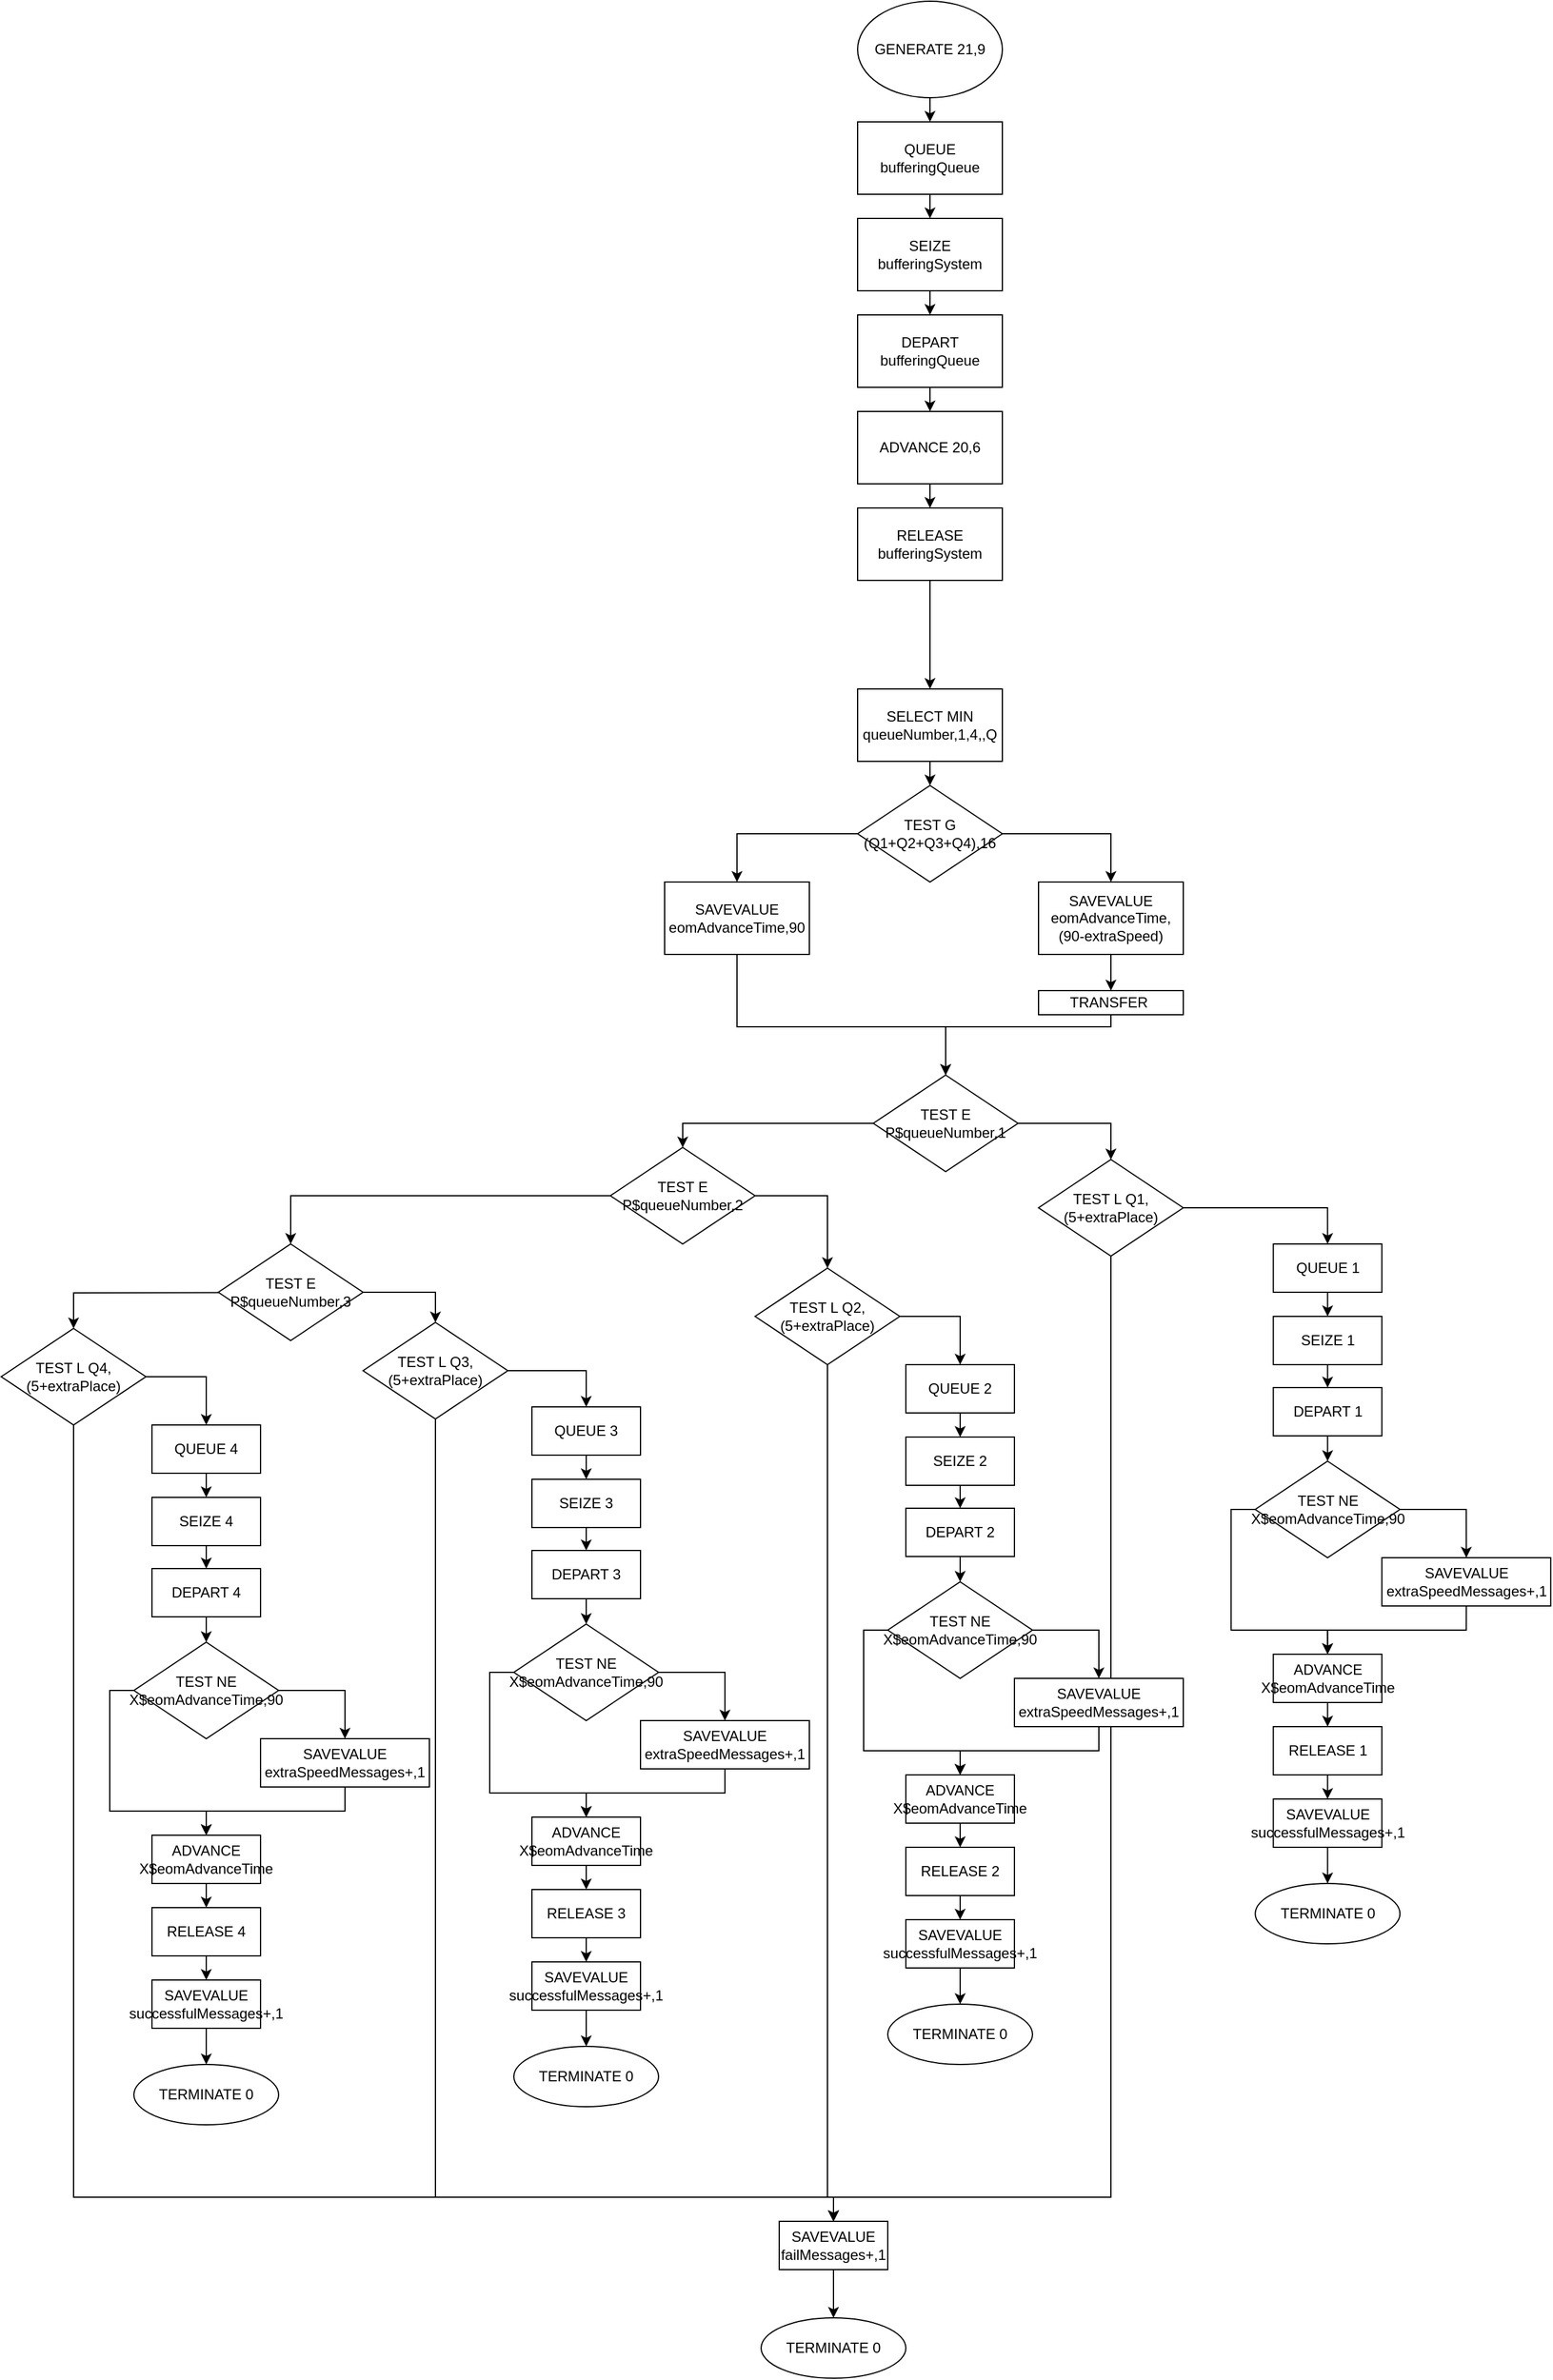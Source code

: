 <mxfile version="12.4.3" type="device" pages="1"><diagram id="3UbdH2HPJv88JcLorHLm" name="Page-1"><mxGraphModel dx="1791" dy="537" grid="1" gridSize="10" guides="1" tooltips="1" connect="1" arrows="1" fold="1" page="1" pageScale="1" pageWidth="827" pageHeight="1169" math="0" shadow="0"><root><mxCell id="0"/><mxCell id="1" parent="0"/><mxCell id="_mNHVhpw2_X6s8JeuK1V-9" style="edgeStyle=orthogonalEdgeStyle;rounded=0;orthogonalLoop=1;jettySize=auto;html=1;exitX=0.5;exitY=1;exitDx=0;exitDy=0;entryX=0.5;entryY=0;entryDx=0;entryDy=0;" edge="1" parent="1" source="_mNHVhpw2_X6s8JeuK1V-2" target="_mNHVhpw2_X6s8JeuK1V-3"><mxGeometry relative="1" as="geometry"/></mxCell><mxCell id="_mNHVhpw2_X6s8JeuK1V-2" value="GENERATE 21,9" style="ellipse;whiteSpace=wrap;html=1;" vertex="1" parent="1"><mxGeometry x="340" y="10" width="120" height="80" as="geometry"/></mxCell><mxCell id="_mNHVhpw2_X6s8JeuK1V-10" style="edgeStyle=orthogonalEdgeStyle;rounded=0;orthogonalLoop=1;jettySize=auto;html=1;exitX=0.5;exitY=1;exitDx=0;exitDy=0;entryX=0.5;entryY=0;entryDx=0;entryDy=0;" edge="1" parent="1" source="_mNHVhpw2_X6s8JeuK1V-3" target="_mNHVhpw2_X6s8JeuK1V-4"><mxGeometry relative="1" as="geometry"/></mxCell><mxCell id="_mNHVhpw2_X6s8JeuK1V-3" value="QUEUE bufferingQueue" style="rounded=0;whiteSpace=wrap;html=1;" vertex="1" parent="1"><mxGeometry x="340" y="110" width="120" height="60" as="geometry"/></mxCell><mxCell id="_mNHVhpw2_X6s8JeuK1V-11" style="edgeStyle=orthogonalEdgeStyle;rounded=0;orthogonalLoop=1;jettySize=auto;html=1;exitX=0.5;exitY=1;exitDx=0;exitDy=0;entryX=0.5;entryY=0;entryDx=0;entryDy=0;" edge="1" parent="1" source="_mNHVhpw2_X6s8JeuK1V-4" target="_mNHVhpw2_X6s8JeuK1V-5"><mxGeometry relative="1" as="geometry"/></mxCell><mxCell id="_mNHVhpw2_X6s8JeuK1V-4" value="SEIZE&lt;br&gt;bufferingSystem" style="rounded=0;whiteSpace=wrap;html=1;" vertex="1" parent="1"><mxGeometry x="340" y="190" width="120" height="60" as="geometry"/></mxCell><mxCell id="_mNHVhpw2_X6s8JeuK1V-12" style="edgeStyle=orthogonalEdgeStyle;rounded=0;orthogonalLoop=1;jettySize=auto;html=1;exitX=0.5;exitY=1;exitDx=0;exitDy=0;entryX=0.5;entryY=0;entryDx=0;entryDy=0;" edge="1" parent="1" source="_mNHVhpw2_X6s8JeuK1V-5" target="_mNHVhpw2_X6s8JeuK1V-6"><mxGeometry relative="1" as="geometry"/></mxCell><mxCell id="_mNHVhpw2_X6s8JeuK1V-5" value="DEPART&lt;br&gt;bufferingQueue" style="rounded=0;whiteSpace=wrap;html=1;" vertex="1" parent="1"><mxGeometry x="340" y="270" width="120" height="60" as="geometry"/></mxCell><mxCell id="_mNHVhpw2_X6s8JeuK1V-13" style="edgeStyle=orthogonalEdgeStyle;rounded=0;orthogonalLoop=1;jettySize=auto;html=1;exitX=0.5;exitY=1;exitDx=0;exitDy=0;entryX=0.5;entryY=0;entryDx=0;entryDy=0;" edge="1" parent="1" source="_mNHVhpw2_X6s8JeuK1V-6" target="_mNHVhpw2_X6s8JeuK1V-7"><mxGeometry relative="1" as="geometry"/></mxCell><mxCell id="_mNHVhpw2_X6s8JeuK1V-6" value="ADVANCE 20,6" style="rounded=0;whiteSpace=wrap;html=1;" vertex="1" parent="1"><mxGeometry x="340" y="350" width="120" height="60" as="geometry"/></mxCell><mxCell id="_mNHVhpw2_X6s8JeuK1V-14" style="edgeStyle=orthogonalEdgeStyle;rounded=0;orthogonalLoop=1;jettySize=auto;html=1;exitX=0.5;exitY=1;exitDx=0;exitDy=0;entryX=0.5;entryY=0;entryDx=0;entryDy=0;" edge="1" parent="1" source="_mNHVhpw2_X6s8JeuK1V-7" target="_mNHVhpw2_X6s8JeuK1V-15"><mxGeometry relative="1" as="geometry"><mxPoint x="400" y="540" as="targetPoint"/></mxGeometry></mxCell><mxCell id="_mNHVhpw2_X6s8JeuK1V-7" value="RELEASE&lt;br&gt;bufferingSystem" style="rounded=0;whiteSpace=wrap;html=1;" vertex="1" parent="1"><mxGeometry x="340" y="430" width="120" height="60" as="geometry"/></mxCell><mxCell id="_mNHVhpw2_X6s8JeuK1V-17" style="edgeStyle=orthogonalEdgeStyle;rounded=0;orthogonalLoop=1;jettySize=auto;html=1;exitX=0.5;exitY=1;exitDx=0;exitDy=0;entryX=0.5;entryY=0;entryDx=0;entryDy=0;" edge="1" parent="1" source="_mNHVhpw2_X6s8JeuK1V-15" target="_mNHVhpw2_X6s8JeuK1V-16"><mxGeometry relative="1" as="geometry"/></mxCell><mxCell id="_mNHVhpw2_X6s8JeuK1V-15" value="SELECT&amp;nbsp;&lt;span&gt;MIN queueNumber,1,4,,Q&lt;br&gt;&lt;/span&gt;" style="rounded=0;whiteSpace=wrap;html=1;" vertex="1" parent="1"><mxGeometry x="340" y="580" width="120" height="60" as="geometry"/></mxCell><mxCell id="_mNHVhpw2_X6s8JeuK1V-23" style="edgeStyle=orthogonalEdgeStyle;rounded=0;orthogonalLoop=1;jettySize=auto;html=1;exitX=1;exitY=0.5;exitDx=0;exitDy=0;entryX=0.5;entryY=0;entryDx=0;entryDy=0;" edge="1" parent="1" source="_mNHVhpw2_X6s8JeuK1V-16" target="_mNHVhpw2_X6s8JeuK1V-18"><mxGeometry relative="1" as="geometry"/></mxCell><mxCell id="_mNHVhpw2_X6s8JeuK1V-24" style="edgeStyle=orthogonalEdgeStyle;rounded=0;orthogonalLoop=1;jettySize=auto;html=1;exitX=0;exitY=0.5;exitDx=0;exitDy=0;entryX=0.5;entryY=0;entryDx=0;entryDy=0;" edge="1" parent="1" source="_mNHVhpw2_X6s8JeuK1V-16" target="_mNHVhpw2_X6s8JeuK1V-21"><mxGeometry relative="1" as="geometry"/></mxCell><mxCell id="_mNHVhpw2_X6s8JeuK1V-16" value="TEST G (Q1+Q2+Q3+Q4),16" style="rhombus;whiteSpace=wrap;html=1;" vertex="1" parent="1"><mxGeometry x="340" y="660" width="120" height="80" as="geometry"/></mxCell><mxCell id="_mNHVhpw2_X6s8JeuK1V-22" style="edgeStyle=orthogonalEdgeStyle;rounded=0;orthogonalLoop=1;jettySize=auto;html=1;exitX=0.5;exitY=1;exitDx=0;exitDy=0;entryX=0.5;entryY=0;entryDx=0;entryDy=0;" edge="1" parent="1" source="_mNHVhpw2_X6s8JeuK1V-18" target="_mNHVhpw2_X6s8JeuK1V-19"><mxGeometry relative="1" as="geometry"/></mxCell><mxCell id="_mNHVhpw2_X6s8JeuK1V-18" value="&lt;div&gt;SAVEVALUE eomAdvanceTime,(90-extraSpeed)&lt;/div&gt;" style="rounded=0;whiteSpace=wrap;html=1;" vertex="1" parent="1"><mxGeometry x="490" y="740" width="120" height="60" as="geometry"/></mxCell><mxCell id="_mNHVhpw2_X6s8JeuK1V-28" style="edgeStyle=orthogonalEdgeStyle;rounded=0;orthogonalLoop=1;jettySize=auto;html=1;exitX=0.5;exitY=1;exitDx=0;exitDy=0;entryX=0.5;entryY=0;entryDx=0;entryDy=0;" edge="1" parent="1" source="_mNHVhpw2_X6s8JeuK1V-19" target="_mNHVhpw2_X6s8JeuK1V-27"><mxGeometry relative="1" as="geometry"><Array as="points"><mxPoint x="550" y="860"/><mxPoint x="413" y="860"/></Array></mxGeometry></mxCell><mxCell id="_mNHVhpw2_X6s8JeuK1V-19" value="TRANSFER&amp;nbsp;" style="rounded=0;whiteSpace=wrap;html=1;" vertex="1" parent="1"><mxGeometry x="490" y="830" width="120" height="20" as="geometry"/></mxCell><mxCell id="_mNHVhpw2_X6s8JeuK1V-29" style="edgeStyle=orthogonalEdgeStyle;rounded=0;orthogonalLoop=1;jettySize=auto;html=1;exitX=0.5;exitY=1;exitDx=0;exitDy=0;entryX=0.5;entryY=0;entryDx=0;entryDy=0;" edge="1" parent="1" source="_mNHVhpw2_X6s8JeuK1V-21" target="_mNHVhpw2_X6s8JeuK1V-27"><mxGeometry relative="1" as="geometry"><Array as="points"><mxPoint x="240" y="860"/><mxPoint x="413" y="860"/></Array></mxGeometry></mxCell><mxCell id="_mNHVhpw2_X6s8JeuK1V-21" value="SAVEVALUE eomAdvanceTime,90" style="rounded=0;whiteSpace=wrap;html=1;" vertex="1" parent="1"><mxGeometry x="180" y="740" width="120" height="60" as="geometry"/></mxCell><mxCell id="_mNHVhpw2_X6s8JeuK1V-31" style="edgeStyle=orthogonalEdgeStyle;rounded=0;orthogonalLoop=1;jettySize=auto;html=1;exitX=1;exitY=0.5;exitDx=0;exitDy=0;entryX=0.5;entryY=0;entryDx=0;entryDy=0;" edge="1" parent="1" source="_mNHVhpw2_X6s8JeuK1V-27" target="_mNHVhpw2_X6s8JeuK1V-30"><mxGeometry relative="1" as="geometry"/></mxCell><mxCell id="_mNHVhpw2_X6s8JeuK1V-78" style="edgeStyle=orthogonalEdgeStyle;rounded=0;orthogonalLoop=1;jettySize=auto;html=1;exitX=0;exitY=0.5;exitDx=0;exitDy=0;entryX=0.5;entryY=0;entryDx=0;entryDy=0;" edge="1" parent="1" source="_mNHVhpw2_X6s8JeuK1V-27" target="_mNHVhpw2_X6s8JeuK1V-56"><mxGeometry relative="1" as="geometry"/></mxCell><mxCell id="_mNHVhpw2_X6s8JeuK1V-27" value="TEST E P$queueNumber,1" style="rhombus;whiteSpace=wrap;html=1;" vertex="1" parent="1"><mxGeometry x="353" y="900" width="120" height="80" as="geometry"/></mxCell><mxCell id="_mNHVhpw2_X6s8JeuK1V-123" style="edgeStyle=orthogonalEdgeStyle;rounded=0;orthogonalLoop=1;jettySize=auto;html=1;exitX=1;exitY=0.5;exitDx=0;exitDy=0;entryX=0.5;entryY=0;entryDx=0;entryDy=0;" edge="1" parent="1" source="_mNHVhpw2_X6s8JeuK1V-30" target="_mNHVhpw2_X6s8JeuK1V-34"><mxGeometry relative="1" as="geometry"/></mxCell><mxCell id="_mNHVhpw2_X6s8JeuK1V-133" style="edgeStyle=orthogonalEdgeStyle;rounded=0;orthogonalLoop=1;jettySize=auto;html=1;exitX=0;exitY=0.5;exitDx=0;exitDy=0;entryX=0.5;entryY=0;entryDx=0;entryDy=0;" edge="1" parent="1" source="_mNHVhpw2_X6s8JeuK1V-30" target="_mNHVhpw2_X6s8JeuK1V-129"><mxGeometry relative="1" as="geometry"><Array as="points"><mxPoint x="550" y="1010"/><mxPoint x="550" y="1830"/></Array></mxGeometry></mxCell><mxCell id="_mNHVhpw2_X6s8JeuK1V-30" value="TEST L Q1,(5+extraPlace)" style="rhombus;whiteSpace=wrap;html=1;" vertex="1" parent="1"><mxGeometry x="490" y="970" width="120" height="80" as="geometry"/></mxCell><mxCell id="_mNHVhpw2_X6s8JeuK1V-47" style="edgeStyle=orthogonalEdgeStyle;rounded=0;orthogonalLoop=1;jettySize=auto;html=1;exitX=0.5;exitY=1;exitDx=0;exitDy=0;entryX=0.5;entryY=0;entryDx=0;entryDy=0;" edge="1" parent="1" source="_mNHVhpw2_X6s8JeuK1V-34" target="_mNHVhpw2_X6s8JeuK1V-35"><mxGeometry relative="1" as="geometry"/></mxCell><mxCell id="_mNHVhpw2_X6s8JeuK1V-34" value="QUEUE 1" style="rounded=0;whiteSpace=wrap;html=1;" vertex="1" parent="1"><mxGeometry x="684.64" y="1040" width="90" height="40" as="geometry"/></mxCell><mxCell id="_mNHVhpw2_X6s8JeuK1V-48" style="edgeStyle=orthogonalEdgeStyle;rounded=0;orthogonalLoop=1;jettySize=auto;html=1;exitX=0.5;exitY=1;exitDx=0;exitDy=0;entryX=0.5;entryY=0;entryDx=0;entryDy=0;" edge="1" parent="1" source="_mNHVhpw2_X6s8JeuK1V-35" target="_mNHVhpw2_X6s8JeuK1V-36"><mxGeometry relative="1" as="geometry"/></mxCell><mxCell id="_mNHVhpw2_X6s8JeuK1V-35" value="SEIZE 1" style="rounded=0;whiteSpace=wrap;html=1;" vertex="1" parent="1"><mxGeometry x="684.64" y="1100" width="90" height="40" as="geometry"/></mxCell><mxCell id="_mNHVhpw2_X6s8JeuK1V-49" style="edgeStyle=orthogonalEdgeStyle;rounded=0;orthogonalLoop=1;jettySize=auto;html=1;exitX=0.5;exitY=1;exitDx=0;exitDy=0;entryX=0.5;entryY=0;entryDx=0;entryDy=0;" edge="1" parent="1" source="_mNHVhpw2_X6s8JeuK1V-36" target="_mNHVhpw2_X6s8JeuK1V-38"><mxGeometry relative="1" as="geometry"/></mxCell><mxCell id="_mNHVhpw2_X6s8JeuK1V-36" value="DEPART 1" style="rounded=0;whiteSpace=wrap;html=1;" vertex="1" parent="1"><mxGeometry x="684.64" y="1159" width="90" height="40" as="geometry"/></mxCell><mxCell id="_mNHVhpw2_X6s8JeuK1V-50" style="edgeStyle=orthogonalEdgeStyle;rounded=0;orthogonalLoop=1;jettySize=auto;html=1;exitX=1;exitY=0.5;exitDx=0;exitDy=0;entryX=0.5;entryY=0;entryDx=0;entryDy=0;" edge="1" parent="1" source="_mNHVhpw2_X6s8JeuK1V-38" target="_mNHVhpw2_X6s8JeuK1V-41"><mxGeometry relative="1" as="geometry"/></mxCell><mxCell id="_mNHVhpw2_X6s8JeuK1V-52" style="edgeStyle=orthogonalEdgeStyle;rounded=0;orthogonalLoop=1;jettySize=auto;html=1;exitX=0;exitY=0.5;exitDx=0;exitDy=0;entryX=0.5;entryY=0;entryDx=0;entryDy=0;" edge="1" parent="1" source="_mNHVhpw2_X6s8JeuK1V-38" target="_mNHVhpw2_X6s8JeuK1V-42"><mxGeometry relative="1" as="geometry"><Array as="points"><mxPoint x="649.64" y="1260"/><mxPoint x="649.64" y="1360"/><mxPoint x="729.64" y="1360"/></Array></mxGeometry></mxCell><mxCell id="_mNHVhpw2_X6s8JeuK1V-38" value="TEST NE X$eomAdvanceTime,90" style="rhombus;whiteSpace=wrap;html=1;" vertex="1" parent="1"><mxGeometry x="669.64" y="1220" width="120" height="80" as="geometry"/></mxCell><mxCell id="_mNHVhpw2_X6s8JeuK1V-51" style="edgeStyle=orthogonalEdgeStyle;rounded=0;orthogonalLoop=1;jettySize=auto;html=1;exitX=0.5;exitY=1;exitDx=0;exitDy=0;entryX=0.5;entryY=0;entryDx=0;entryDy=0;" edge="1" parent="1" source="_mNHVhpw2_X6s8JeuK1V-41" target="_mNHVhpw2_X6s8JeuK1V-42"><mxGeometry relative="1" as="geometry"/></mxCell><mxCell id="_mNHVhpw2_X6s8JeuK1V-41" value="SAVEVALUE extraSpeedMessages+,1" style="rounded=0;whiteSpace=wrap;html=1;" vertex="1" parent="1"><mxGeometry x="774.64" y="1300" width="140" height="40" as="geometry"/></mxCell><mxCell id="_mNHVhpw2_X6s8JeuK1V-53" style="edgeStyle=orthogonalEdgeStyle;rounded=0;orthogonalLoop=1;jettySize=auto;html=1;exitX=0.5;exitY=1;exitDx=0;exitDy=0;entryX=0.5;entryY=0;entryDx=0;entryDy=0;" edge="1" parent="1" source="_mNHVhpw2_X6s8JeuK1V-42" target="_mNHVhpw2_X6s8JeuK1V-43"><mxGeometry relative="1" as="geometry"/></mxCell><mxCell id="_mNHVhpw2_X6s8JeuK1V-42" value="ADVANCE X$eomAdvanceTime" style="rounded=0;whiteSpace=wrap;html=1;" vertex="1" parent="1"><mxGeometry x="684.64" y="1380" width="90" height="40" as="geometry"/></mxCell><mxCell id="_mNHVhpw2_X6s8JeuK1V-54" style="edgeStyle=orthogonalEdgeStyle;rounded=0;orthogonalLoop=1;jettySize=auto;html=1;exitX=0.5;exitY=1;exitDx=0;exitDy=0;entryX=0.5;entryY=0;entryDx=0;entryDy=0;" edge="1" parent="1" source="_mNHVhpw2_X6s8JeuK1V-43" target="_mNHVhpw2_X6s8JeuK1V-44"><mxGeometry relative="1" as="geometry"/></mxCell><mxCell id="_mNHVhpw2_X6s8JeuK1V-43" value="RELEASE 1" style="rounded=0;whiteSpace=wrap;html=1;" vertex="1" parent="1"><mxGeometry x="684.64" y="1440" width="90" height="40" as="geometry"/></mxCell><mxCell id="_mNHVhpw2_X6s8JeuK1V-55" style="edgeStyle=orthogonalEdgeStyle;rounded=0;orthogonalLoop=1;jettySize=auto;html=1;exitX=0.5;exitY=1;exitDx=0;exitDy=0;entryX=0.5;entryY=0;entryDx=0;entryDy=0;" edge="1" parent="1" source="_mNHVhpw2_X6s8JeuK1V-44" target="_mNHVhpw2_X6s8JeuK1V-45"><mxGeometry relative="1" as="geometry"/></mxCell><mxCell id="_mNHVhpw2_X6s8JeuK1V-44" value="SAVEVALUE successfulMessages+,1" style="rounded=0;whiteSpace=wrap;html=1;" vertex="1" parent="1"><mxGeometry x="684.64" y="1500" width="90" height="40" as="geometry"/></mxCell><mxCell id="_mNHVhpw2_X6s8JeuK1V-45" value="TERMINATE 0" style="ellipse;whiteSpace=wrap;html=1;" vertex="1" parent="1"><mxGeometry x="669.64" y="1570" width="120" height="50" as="geometry"/></mxCell><mxCell id="_mNHVhpw2_X6s8JeuK1V-79" style="edgeStyle=orthogonalEdgeStyle;rounded=0;orthogonalLoop=1;jettySize=auto;html=1;exitX=1;exitY=0.5;exitDx=0;exitDy=0;entryX=0.5;entryY=0;entryDx=0;entryDy=0;" edge="1" parent="1" source="_mNHVhpw2_X6s8JeuK1V-56" target="_mNHVhpw2_X6s8JeuK1V-59"><mxGeometry relative="1" as="geometry"/></mxCell><mxCell id="_mNHVhpw2_X6s8JeuK1V-128" style="edgeStyle=orthogonalEdgeStyle;rounded=0;orthogonalLoop=1;jettySize=auto;html=1;exitX=0;exitY=0.5;exitDx=0;exitDy=0;entryX=0.5;entryY=0;entryDx=0;entryDy=0;" edge="1" parent="1" source="_mNHVhpw2_X6s8JeuK1V-56" target="_mNHVhpw2_X6s8JeuK1V-80"><mxGeometry relative="1" as="geometry"><mxPoint x="-320" y="1050" as="targetPoint"/></mxGeometry></mxCell><mxCell id="_mNHVhpw2_X6s8JeuK1V-56" value="TEST E P$queueNumber,2" style="rhombus;whiteSpace=wrap;html=1;" vertex="1" parent="1"><mxGeometry x="135" y="960" width="120" height="80" as="geometry"/></mxCell><mxCell id="_mNHVhpw2_X6s8JeuK1V-124" style="edgeStyle=orthogonalEdgeStyle;rounded=0;orthogonalLoop=1;jettySize=auto;html=1;exitX=1;exitY=0.5;exitDx=0;exitDy=0;entryX=0.5;entryY=0;entryDx=0;entryDy=0;" edge="1" parent="1" source="_mNHVhpw2_X6s8JeuK1V-59" target="_mNHVhpw2_X6s8JeuK1V-61"><mxGeometry relative="1" as="geometry"/></mxCell><mxCell id="_mNHVhpw2_X6s8JeuK1V-132" style="edgeStyle=orthogonalEdgeStyle;rounded=0;orthogonalLoop=1;jettySize=auto;html=1;exitX=0;exitY=0.5;exitDx=0;exitDy=0;entryX=0.5;entryY=0;entryDx=0;entryDy=0;" edge="1" parent="1" source="_mNHVhpw2_X6s8JeuK1V-59" target="_mNHVhpw2_X6s8JeuK1V-129"><mxGeometry relative="1" as="geometry"><Array as="points"><mxPoint x="315" y="1100"/><mxPoint x="315" y="1830"/></Array></mxGeometry></mxCell><mxCell id="_mNHVhpw2_X6s8JeuK1V-59" value="TEST L Q2,(5+extraPlace)" style="rhombus;whiteSpace=wrap;html=1;" vertex="1" parent="1"><mxGeometry x="255" y="1060" width="120" height="80" as="geometry"/></mxCell><mxCell id="_mNHVhpw2_X6s8JeuK1V-60" style="edgeStyle=orthogonalEdgeStyle;rounded=0;orthogonalLoop=1;jettySize=auto;html=1;exitX=0.5;exitY=1;exitDx=0;exitDy=0;entryX=0.5;entryY=0;entryDx=0;entryDy=0;" edge="1" parent="1" source="_mNHVhpw2_X6s8JeuK1V-61" target="_mNHVhpw2_X6s8JeuK1V-63"><mxGeometry relative="1" as="geometry"/></mxCell><mxCell id="_mNHVhpw2_X6s8JeuK1V-61" value="QUEUE 2" style="rounded=0;whiteSpace=wrap;html=1;" vertex="1" parent="1"><mxGeometry x="380" y="1140" width="90" height="40" as="geometry"/></mxCell><mxCell id="_mNHVhpw2_X6s8JeuK1V-62" style="edgeStyle=orthogonalEdgeStyle;rounded=0;orthogonalLoop=1;jettySize=auto;html=1;exitX=0.5;exitY=1;exitDx=0;exitDy=0;entryX=0.5;entryY=0;entryDx=0;entryDy=0;" edge="1" parent="1" source="_mNHVhpw2_X6s8JeuK1V-63" target="_mNHVhpw2_X6s8JeuK1V-65"><mxGeometry relative="1" as="geometry"/></mxCell><mxCell id="_mNHVhpw2_X6s8JeuK1V-63" value="SEIZE 2" style="rounded=0;whiteSpace=wrap;html=1;" vertex="1" parent="1"><mxGeometry x="380" y="1200" width="90" height="40" as="geometry"/></mxCell><mxCell id="_mNHVhpw2_X6s8JeuK1V-64" style="edgeStyle=orthogonalEdgeStyle;rounded=0;orthogonalLoop=1;jettySize=auto;html=1;exitX=0.5;exitY=1;exitDx=0;exitDy=0;entryX=0.5;entryY=0;entryDx=0;entryDy=0;" edge="1" parent="1" source="_mNHVhpw2_X6s8JeuK1V-65" target="_mNHVhpw2_X6s8JeuK1V-68"><mxGeometry relative="1" as="geometry"/></mxCell><mxCell id="_mNHVhpw2_X6s8JeuK1V-65" value="DEPART 2" style="rounded=0;whiteSpace=wrap;html=1;" vertex="1" parent="1"><mxGeometry x="380" y="1259" width="90" height="40" as="geometry"/></mxCell><mxCell id="_mNHVhpw2_X6s8JeuK1V-66" style="edgeStyle=orthogonalEdgeStyle;rounded=0;orthogonalLoop=1;jettySize=auto;html=1;exitX=1;exitY=0.5;exitDx=0;exitDy=0;entryX=0.5;entryY=0;entryDx=0;entryDy=0;" edge="1" parent="1" source="_mNHVhpw2_X6s8JeuK1V-68" target="_mNHVhpw2_X6s8JeuK1V-70"><mxGeometry relative="1" as="geometry"/></mxCell><mxCell id="_mNHVhpw2_X6s8JeuK1V-67" style="edgeStyle=orthogonalEdgeStyle;rounded=0;orthogonalLoop=1;jettySize=auto;html=1;exitX=0;exitY=0.5;exitDx=0;exitDy=0;entryX=0.5;entryY=0;entryDx=0;entryDy=0;" edge="1" parent="1" source="_mNHVhpw2_X6s8JeuK1V-68" target="_mNHVhpw2_X6s8JeuK1V-72"><mxGeometry relative="1" as="geometry"><Array as="points"><mxPoint x="345" y="1360"/><mxPoint x="345" y="1460"/><mxPoint x="425" y="1460"/></Array></mxGeometry></mxCell><mxCell id="_mNHVhpw2_X6s8JeuK1V-68" value="TEST NE X$eomAdvanceTime,90" style="rhombus;whiteSpace=wrap;html=1;" vertex="1" parent="1"><mxGeometry x="365" y="1320" width="120" height="80" as="geometry"/></mxCell><mxCell id="_mNHVhpw2_X6s8JeuK1V-69" style="edgeStyle=orthogonalEdgeStyle;rounded=0;orthogonalLoop=1;jettySize=auto;html=1;exitX=0.5;exitY=1;exitDx=0;exitDy=0;entryX=0.5;entryY=0;entryDx=0;entryDy=0;" edge="1" parent="1" source="_mNHVhpw2_X6s8JeuK1V-70" target="_mNHVhpw2_X6s8JeuK1V-72"><mxGeometry relative="1" as="geometry"/></mxCell><mxCell id="_mNHVhpw2_X6s8JeuK1V-70" value="SAVEVALUE extraSpeedMessages+,1" style="rounded=0;whiteSpace=wrap;html=1;" vertex="1" parent="1"><mxGeometry x="470" y="1400" width="140" height="40" as="geometry"/></mxCell><mxCell id="_mNHVhpw2_X6s8JeuK1V-71" style="edgeStyle=orthogonalEdgeStyle;rounded=0;orthogonalLoop=1;jettySize=auto;html=1;exitX=0.5;exitY=1;exitDx=0;exitDy=0;entryX=0.5;entryY=0;entryDx=0;entryDy=0;" edge="1" parent="1" source="_mNHVhpw2_X6s8JeuK1V-72" target="_mNHVhpw2_X6s8JeuK1V-74"><mxGeometry relative="1" as="geometry"/></mxCell><mxCell id="_mNHVhpw2_X6s8JeuK1V-72" value="ADVANCE X$eomAdvanceTime" style="rounded=0;whiteSpace=wrap;html=1;" vertex="1" parent="1"><mxGeometry x="380" y="1480" width="90" height="40" as="geometry"/></mxCell><mxCell id="_mNHVhpw2_X6s8JeuK1V-73" style="edgeStyle=orthogonalEdgeStyle;rounded=0;orthogonalLoop=1;jettySize=auto;html=1;exitX=0.5;exitY=1;exitDx=0;exitDy=0;entryX=0.5;entryY=0;entryDx=0;entryDy=0;" edge="1" parent="1" source="_mNHVhpw2_X6s8JeuK1V-74" target="_mNHVhpw2_X6s8JeuK1V-76"><mxGeometry relative="1" as="geometry"/></mxCell><mxCell id="_mNHVhpw2_X6s8JeuK1V-74" value="RELEASE 2" style="rounded=0;whiteSpace=wrap;html=1;" vertex="1" parent="1"><mxGeometry x="380" y="1540" width="90" height="40" as="geometry"/></mxCell><mxCell id="_mNHVhpw2_X6s8JeuK1V-75" style="edgeStyle=orthogonalEdgeStyle;rounded=0;orthogonalLoop=1;jettySize=auto;html=1;exitX=0.5;exitY=1;exitDx=0;exitDy=0;entryX=0.5;entryY=0;entryDx=0;entryDy=0;" edge="1" parent="1" source="_mNHVhpw2_X6s8JeuK1V-76" target="_mNHVhpw2_X6s8JeuK1V-77"><mxGeometry relative="1" as="geometry"/></mxCell><mxCell id="_mNHVhpw2_X6s8JeuK1V-76" value="SAVEVALUE successfulMessages+,1" style="rounded=0;whiteSpace=wrap;html=1;" vertex="1" parent="1"><mxGeometry x="380" y="1600" width="90" height="40" as="geometry"/></mxCell><mxCell id="_mNHVhpw2_X6s8JeuK1V-77" value="TERMINATE 0" style="ellipse;whiteSpace=wrap;html=1;" vertex="1" parent="1"><mxGeometry x="365" y="1670" width="120" height="50" as="geometry"/></mxCell><mxCell id="_mNHVhpw2_X6s8JeuK1V-102" style="edgeStyle=orthogonalEdgeStyle;rounded=0;orthogonalLoop=1;jettySize=auto;html=1;exitX=1;exitY=0.5;exitDx=0;exitDy=0;entryX=0.5;entryY=0;entryDx=0;entryDy=0;" edge="1" parent="1" source="_mNHVhpw2_X6s8JeuK1V-80" target="_mNHVhpw2_X6s8JeuK1V-83"><mxGeometry relative="1" as="geometry"/></mxCell><mxCell id="_mNHVhpw2_X6s8JeuK1V-127" style="edgeStyle=orthogonalEdgeStyle;rounded=0;orthogonalLoop=1;jettySize=auto;html=1;exitX=0;exitY=0.5;exitDx=0;exitDy=0;entryX=0.5;entryY=0;entryDx=0;entryDy=0;" edge="1" parent="1" target="_mNHVhpw2_X6s8JeuK1V-104"><mxGeometry relative="1" as="geometry"><mxPoint x="-70" y="1080" as="sourcePoint"/></mxGeometry></mxCell><mxCell id="_mNHVhpw2_X6s8JeuK1V-80" value="TEST E P$queueNumber,3" style="rhombus;whiteSpace=wrap;html=1;" vertex="1" parent="1"><mxGeometry x="-190" y="1040" width="120" height="80" as="geometry"/></mxCell><mxCell id="_mNHVhpw2_X6s8JeuK1V-125" style="edgeStyle=orthogonalEdgeStyle;rounded=0;orthogonalLoop=1;jettySize=auto;html=1;exitX=1;exitY=0.5;exitDx=0;exitDy=0;entryX=0.5;entryY=0;entryDx=0;entryDy=0;" edge="1" parent="1" source="_mNHVhpw2_X6s8JeuK1V-83" target="_mNHVhpw2_X6s8JeuK1V-85"><mxGeometry relative="1" as="geometry"/></mxCell><mxCell id="_mNHVhpw2_X6s8JeuK1V-134" style="edgeStyle=orthogonalEdgeStyle;rounded=0;orthogonalLoop=1;jettySize=auto;html=1;exitX=0.5;exitY=1;exitDx=0;exitDy=0;entryX=0.5;entryY=0;entryDx=0;entryDy=0;" edge="1" parent="1" source="_mNHVhpw2_X6s8JeuK1V-83" target="_mNHVhpw2_X6s8JeuK1V-129"><mxGeometry relative="1" as="geometry"><Array as="points"><mxPoint x="-10" y="1830"/><mxPoint x="320" y="1830"/></Array></mxGeometry></mxCell><mxCell id="_mNHVhpw2_X6s8JeuK1V-83" value="TEST L Q3,(5+extraPlace)" style="rhombus;whiteSpace=wrap;html=1;" vertex="1" parent="1"><mxGeometry x="-70" y="1105" width="120" height="80" as="geometry"/></mxCell><mxCell id="_mNHVhpw2_X6s8JeuK1V-84" style="edgeStyle=orthogonalEdgeStyle;rounded=0;orthogonalLoop=1;jettySize=auto;html=1;exitX=0.5;exitY=1;exitDx=0;exitDy=0;entryX=0.5;entryY=0;entryDx=0;entryDy=0;" edge="1" parent="1" source="_mNHVhpw2_X6s8JeuK1V-85" target="_mNHVhpw2_X6s8JeuK1V-87"><mxGeometry relative="1" as="geometry"/></mxCell><mxCell id="_mNHVhpw2_X6s8JeuK1V-85" value="QUEUE 3" style="rounded=0;whiteSpace=wrap;html=1;" vertex="1" parent="1"><mxGeometry x="70" y="1175" width="90" height="40" as="geometry"/></mxCell><mxCell id="_mNHVhpw2_X6s8JeuK1V-86" style="edgeStyle=orthogonalEdgeStyle;rounded=0;orthogonalLoop=1;jettySize=auto;html=1;exitX=0.5;exitY=1;exitDx=0;exitDy=0;entryX=0.5;entryY=0;entryDx=0;entryDy=0;" edge="1" parent="1" source="_mNHVhpw2_X6s8JeuK1V-87" target="_mNHVhpw2_X6s8JeuK1V-89"><mxGeometry relative="1" as="geometry"/></mxCell><mxCell id="_mNHVhpw2_X6s8JeuK1V-87" value="SEIZE 3" style="rounded=0;whiteSpace=wrap;html=1;" vertex="1" parent="1"><mxGeometry x="70" y="1235" width="90" height="40" as="geometry"/></mxCell><mxCell id="_mNHVhpw2_X6s8JeuK1V-88" style="edgeStyle=orthogonalEdgeStyle;rounded=0;orthogonalLoop=1;jettySize=auto;html=1;exitX=0.5;exitY=1;exitDx=0;exitDy=0;entryX=0.5;entryY=0;entryDx=0;entryDy=0;" edge="1" parent="1" source="_mNHVhpw2_X6s8JeuK1V-89" target="_mNHVhpw2_X6s8JeuK1V-92"><mxGeometry relative="1" as="geometry"/></mxCell><mxCell id="_mNHVhpw2_X6s8JeuK1V-89" value="DEPART 3" style="rounded=0;whiteSpace=wrap;html=1;" vertex="1" parent="1"><mxGeometry x="70" y="1294" width="90" height="40" as="geometry"/></mxCell><mxCell id="_mNHVhpw2_X6s8JeuK1V-90" style="edgeStyle=orthogonalEdgeStyle;rounded=0;orthogonalLoop=1;jettySize=auto;html=1;exitX=1;exitY=0.5;exitDx=0;exitDy=0;entryX=0.5;entryY=0;entryDx=0;entryDy=0;" edge="1" parent="1" source="_mNHVhpw2_X6s8JeuK1V-92" target="_mNHVhpw2_X6s8JeuK1V-94"><mxGeometry relative="1" as="geometry"/></mxCell><mxCell id="_mNHVhpw2_X6s8JeuK1V-91" style="edgeStyle=orthogonalEdgeStyle;rounded=0;orthogonalLoop=1;jettySize=auto;html=1;exitX=0;exitY=0.5;exitDx=0;exitDy=0;entryX=0.5;entryY=0;entryDx=0;entryDy=0;" edge="1" parent="1" source="_mNHVhpw2_X6s8JeuK1V-92" target="_mNHVhpw2_X6s8JeuK1V-96"><mxGeometry relative="1" as="geometry"><Array as="points"><mxPoint x="35" y="1395"/><mxPoint x="35" y="1495"/><mxPoint x="115" y="1495"/></Array></mxGeometry></mxCell><mxCell id="_mNHVhpw2_X6s8JeuK1V-92" value="TEST NE X$eomAdvanceTime,90" style="rhombus;whiteSpace=wrap;html=1;" vertex="1" parent="1"><mxGeometry x="55" y="1355" width="120" height="80" as="geometry"/></mxCell><mxCell id="_mNHVhpw2_X6s8JeuK1V-93" style="edgeStyle=orthogonalEdgeStyle;rounded=0;orthogonalLoop=1;jettySize=auto;html=1;exitX=0.5;exitY=1;exitDx=0;exitDy=0;entryX=0.5;entryY=0;entryDx=0;entryDy=0;" edge="1" parent="1" source="_mNHVhpw2_X6s8JeuK1V-94" target="_mNHVhpw2_X6s8JeuK1V-96"><mxGeometry relative="1" as="geometry"/></mxCell><mxCell id="_mNHVhpw2_X6s8JeuK1V-94" value="SAVEVALUE extraSpeedMessages+,1" style="rounded=0;whiteSpace=wrap;html=1;" vertex="1" parent="1"><mxGeometry x="160" y="1435" width="140" height="40" as="geometry"/></mxCell><mxCell id="_mNHVhpw2_X6s8JeuK1V-95" style="edgeStyle=orthogonalEdgeStyle;rounded=0;orthogonalLoop=1;jettySize=auto;html=1;exitX=0.5;exitY=1;exitDx=0;exitDy=0;entryX=0.5;entryY=0;entryDx=0;entryDy=0;" edge="1" parent="1" source="_mNHVhpw2_X6s8JeuK1V-96" target="_mNHVhpw2_X6s8JeuK1V-98"><mxGeometry relative="1" as="geometry"/></mxCell><mxCell id="_mNHVhpw2_X6s8JeuK1V-96" value="ADVANCE X$eomAdvanceTime" style="rounded=0;whiteSpace=wrap;html=1;" vertex="1" parent="1"><mxGeometry x="70" y="1515" width="90" height="40" as="geometry"/></mxCell><mxCell id="_mNHVhpw2_X6s8JeuK1V-97" style="edgeStyle=orthogonalEdgeStyle;rounded=0;orthogonalLoop=1;jettySize=auto;html=1;exitX=0.5;exitY=1;exitDx=0;exitDy=0;entryX=0.5;entryY=0;entryDx=0;entryDy=0;" edge="1" parent="1" source="_mNHVhpw2_X6s8JeuK1V-98" target="_mNHVhpw2_X6s8JeuK1V-100"><mxGeometry relative="1" as="geometry"/></mxCell><mxCell id="_mNHVhpw2_X6s8JeuK1V-98" value="RELEASE 3" style="rounded=0;whiteSpace=wrap;html=1;" vertex="1" parent="1"><mxGeometry x="70" y="1575" width="90" height="40" as="geometry"/></mxCell><mxCell id="_mNHVhpw2_X6s8JeuK1V-99" style="edgeStyle=orthogonalEdgeStyle;rounded=0;orthogonalLoop=1;jettySize=auto;html=1;exitX=0.5;exitY=1;exitDx=0;exitDy=0;entryX=0.5;entryY=0;entryDx=0;entryDy=0;" edge="1" parent="1" source="_mNHVhpw2_X6s8JeuK1V-100" target="_mNHVhpw2_X6s8JeuK1V-101"><mxGeometry relative="1" as="geometry"/></mxCell><mxCell id="_mNHVhpw2_X6s8JeuK1V-100" value="SAVEVALUE successfulMessages+,1" style="rounded=0;whiteSpace=wrap;html=1;" vertex="1" parent="1"><mxGeometry x="70" y="1635" width="90" height="40" as="geometry"/></mxCell><mxCell id="_mNHVhpw2_X6s8JeuK1V-101" value="TERMINATE 0" style="ellipse;whiteSpace=wrap;html=1;" vertex="1" parent="1"><mxGeometry x="55" y="1705" width="120" height="50" as="geometry"/></mxCell><mxCell id="_mNHVhpw2_X6s8JeuK1V-126" style="edgeStyle=orthogonalEdgeStyle;rounded=0;orthogonalLoop=1;jettySize=auto;html=1;exitX=1;exitY=0.5;exitDx=0;exitDy=0;entryX=0.5;entryY=0;entryDx=0;entryDy=0;" edge="1" parent="1" source="_mNHVhpw2_X6s8JeuK1V-104" target="_mNHVhpw2_X6s8JeuK1V-106"><mxGeometry relative="1" as="geometry"/></mxCell><mxCell id="_mNHVhpw2_X6s8JeuK1V-135" style="edgeStyle=orthogonalEdgeStyle;rounded=0;orthogonalLoop=1;jettySize=auto;html=1;exitX=0.5;exitY=1;exitDx=0;exitDy=0;entryX=0.5;entryY=0;entryDx=0;entryDy=0;" edge="1" parent="1" source="_mNHVhpw2_X6s8JeuK1V-104" target="_mNHVhpw2_X6s8JeuK1V-129"><mxGeometry relative="1" as="geometry"><Array as="points"><mxPoint x="-310" y="1830"/><mxPoint x="320" y="1830"/></Array></mxGeometry></mxCell><mxCell id="_mNHVhpw2_X6s8JeuK1V-104" value="TEST L Q4,(5+extraPlace)" style="rhombus;whiteSpace=wrap;html=1;" vertex="1" parent="1"><mxGeometry x="-370" y="1110" width="120" height="80" as="geometry"/></mxCell><mxCell id="_mNHVhpw2_X6s8JeuK1V-105" style="edgeStyle=orthogonalEdgeStyle;rounded=0;orthogonalLoop=1;jettySize=auto;html=1;exitX=0.5;exitY=1;exitDx=0;exitDy=0;entryX=0.5;entryY=0;entryDx=0;entryDy=0;" edge="1" parent="1" source="_mNHVhpw2_X6s8JeuK1V-106" target="_mNHVhpw2_X6s8JeuK1V-108"><mxGeometry relative="1" as="geometry"/></mxCell><mxCell id="_mNHVhpw2_X6s8JeuK1V-106" value="QUEUE 4" style="rounded=0;whiteSpace=wrap;html=1;" vertex="1" parent="1"><mxGeometry x="-245" y="1190" width="90" height="40" as="geometry"/></mxCell><mxCell id="_mNHVhpw2_X6s8JeuK1V-107" style="edgeStyle=orthogonalEdgeStyle;rounded=0;orthogonalLoop=1;jettySize=auto;html=1;exitX=0.5;exitY=1;exitDx=0;exitDy=0;entryX=0.5;entryY=0;entryDx=0;entryDy=0;" edge="1" parent="1" source="_mNHVhpw2_X6s8JeuK1V-108" target="_mNHVhpw2_X6s8JeuK1V-110"><mxGeometry relative="1" as="geometry"/></mxCell><mxCell id="_mNHVhpw2_X6s8JeuK1V-108" value="SEIZE 4" style="rounded=0;whiteSpace=wrap;html=1;" vertex="1" parent="1"><mxGeometry x="-245" y="1250" width="90" height="40" as="geometry"/></mxCell><mxCell id="_mNHVhpw2_X6s8JeuK1V-109" style="edgeStyle=orthogonalEdgeStyle;rounded=0;orthogonalLoop=1;jettySize=auto;html=1;exitX=0.5;exitY=1;exitDx=0;exitDy=0;entryX=0.5;entryY=0;entryDx=0;entryDy=0;" edge="1" parent="1" source="_mNHVhpw2_X6s8JeuK1V-110" target="_mNHVhpw2_X6s8JeuK1V-113"><mxGeometry relative="1" as="geometry"/></mxCell><mxCell id="_mNHVhpw2_X6s8JeuK1V-110" value="DEPART 4" style="rounded=0;whiteSpace=wrap;html=1;" vertex="1" parent="1"><mxGeometry x="-245" y="1309" width="90" height="40" as="geometry"/></mxCell><mxCell id="_mNHVhpw2_X6s8JeuK1V-111" style="edgeStyle=orthogonalEdgeStyle;rounded=0;orthogonalLoop=1;jettySize=auto;html=1;exitX=1;exitY=0.5;exitDx=0;exitDy=0;entryX=0.5;entryY=0;entryDx=0;entryDy=0;" edge="1" parent="1" source="_mNHVhpw2_X6s8JeuK1V-113" target="_mNHVhpw2_X6s8JeuK1V-115"><mxGeometry relative="1" as="geometry"/></mxCell><mxCell id="_mNHVhpw2_X6s8JeuK1V-112" style="edgeStyle=orthogonalEdgeStyle;rounded=0;orthogonalLoop=1;jettySize=auto;html=1;exitX=0;exitY=0.5;exitDx=0;exitDy=0;entryX=0.5;entryY=0;entryDx=0;entryDy=0;" edge="1" parent="1" source="_mNHVhpw2_X6s8JeuK1V-113" target="_mNHVhpw2_X6s8JeuK1V-117"><mxGeometry relative="1" as="geometry"><Array as="points"><mxPoint x="-280" y="1410"/><mxPoint x="-280" y="1510"/><mxPoint x="-200" y="1510"/></Array></mxGeometry></mxCell><mxCell id="_mNHVhpw2_X6s8JeuK1V-113" value="TEST NE X$eomAdvanceTime,90" style="rhombus;whiteSpace=wrap;html=1;" vertex="1" parent="1"><mxGeometry x="-260" y="1370" width="120" height="80" as="geometry"/></mxCell><mxCell id="_mNHVhpw2_X6s8JeuK1V-114" style="edgeStyle=orthogonalEdgeStyle;rounded=0;orthogonalLoop=1;jettySize=auto;html=1;entryX=0.5;entryY=0;entryDx=0;entryDy=0;" edge="1" parent="1" source="_mNHVhpw2_X6s8JeuK1V-115" target="_mNHVhpw2_X6s8JeuK1V-117"><mxGeometry relative="1" as="geometry"/></mxCell><mxCell id="_mNHVhpw2_X6s8JeuK1V-115" value="SAVEVALUE extraSpeedMessages+,1" style="rounded=0;whiteSpace=wrap;html=1;" vertex="1" parent="1"><mxGeometry x="-155" y="1450" width="140" height="40" as="geometry"/></mxCell><mxCell id="_mNHVhpw2_X6s8JeuK1V-116" style="edgeStyle=orthogonalEdgeStyle;rounded=0;orthogonalLoop=1;jettySize=auto;html=1;exitX=0.5;exitY=1;exitDx=0;exitDy=0;entryX=0.5;entryY=0;entryDx=0;entryDy=0;" edge="1" parent="1" source="_mNHVhpw2_X6s8JeuK1V-117" target="_mNHVhpw2_X6s8JeuK1V-119"><mxGeometry relative="1" as="geometry"/></mxCell><mxCell id="_mNHVhpw2_X6s8JeuK1V-117" value="ADVANCE X$eomAdvanceTime" style="rounded=0;whiteSpace=wrap;html=1;" vertex="1" parent="1"><mxGeometry x="-245" y="1530" width="90" height="40" as="geometry"/></mxCell><mxCell id="_mNHVhpw2_X6s8JeuK1V-118" style="edgeStyle=orthogonalEdgeStyle;rounded=0;orthogonalLoop=1;jettySize=auto;html=1;exitX=0.5;exitY=1;exitDx=0;exitDy=0;entryX=0.5;entryY=0;entryDx=0;entryDy=0;" edge="1" parent="1" source="_mNHVhpw2_X6s8JeuK1V-119" target="_mNHVhpw2_X6s8JeuK1V-121"><mxGeometry relative="1" as="geometry"/></mxCell><mxCell id="_mNHVhpw2_X6s8JeuK1V-119" value="RELEASE 4" style="rounded=0;whiteSpace=wrap;html=1;" vertex="1" parent="1"><mxGeometry x="-245" y="1590" width="90" height="40" as="geometry"/></mxCell><mxCell id="_mNHVhpw2_X6s8JeuK1V-120" style="edgeStyle=orthogonalEdgeStyle;rounded=0;orthogonalLoop=1;jettySize=auto;html=1;exitX=0.5;exitY=1;exitDx=0;exitDy=0;entryX=0.5;entryY=0;entryDx=0;entryDy=0;" edge="1" parent="1" source="_mNHVhpw2_X6s8JeuK1V-121" target="_mNHVhpw2_X6s8JeuK1V-122"><mxGeometry relative="1" as="geometry"/></mxCell><mxCell id="_mNHVhpw2_X6s8JeuK1V-121" value="SAVEVALUE successfulMessages+,1" style="rounded=0;whiteSpace=wrap;html=1;" vertex="1" parent="1"><mxGeometry x="-245" y="1650" width="90" height="40" as="geometry"/></mxCell><mxCell id="_mNHVhpw2_X6s8JeuK1V-122" value="TERMINATE 0" style="ellipse;whiteSpace=wrap;html=1;" vertex="1" parent="1"><mxGeometry x="-260" y="1720" width="120" height="50" as="geometry"/></mxCell><mxCell id="_mNHVhpw2_X6s8JeuK1V-131" style="edgeStyle=orthogonalEdgeStyle;rounded=0;orthogonalLoop=1;jettySize=auto;html=1;exitX=0.5;exitY=1;exitDx=0;exitDy=0;entryX=0.5;entryY=0;entryDx=0;entryDy=0;" edge="1" parent="1" source="_mNHVhpw2_X6s8JeuK1V-129" target="_mNHVhpw2_X6s8JeuK1V-130"><mxGeometry relative="1" as="geometry"/></mxCell><mxCell id="_mNHVhpw2_X6s8JeuK1V-129" value="&lt;div&gt;SAVEVALUE failMessages+,1&lt;/div&gt;" style="rounded=0;whiteSpace=wrap;html=1;" vertex="1" parent="1"><mxGeometry x="275" y="1850" width="90" height="40" as="geometry"/></mxCell><mxCell id="_mNHVhpw2_X6s8JeuK1V-130" value="TERMINATE 0" style="ellipse;whiteSpace=wrap;html=1;" vertex="1" parent="1"><mxGeometry x="260" y="1930" width="120" height="50" as="geometry"/></mxCell></root></mxGraphModel></diagram></mxfile>
